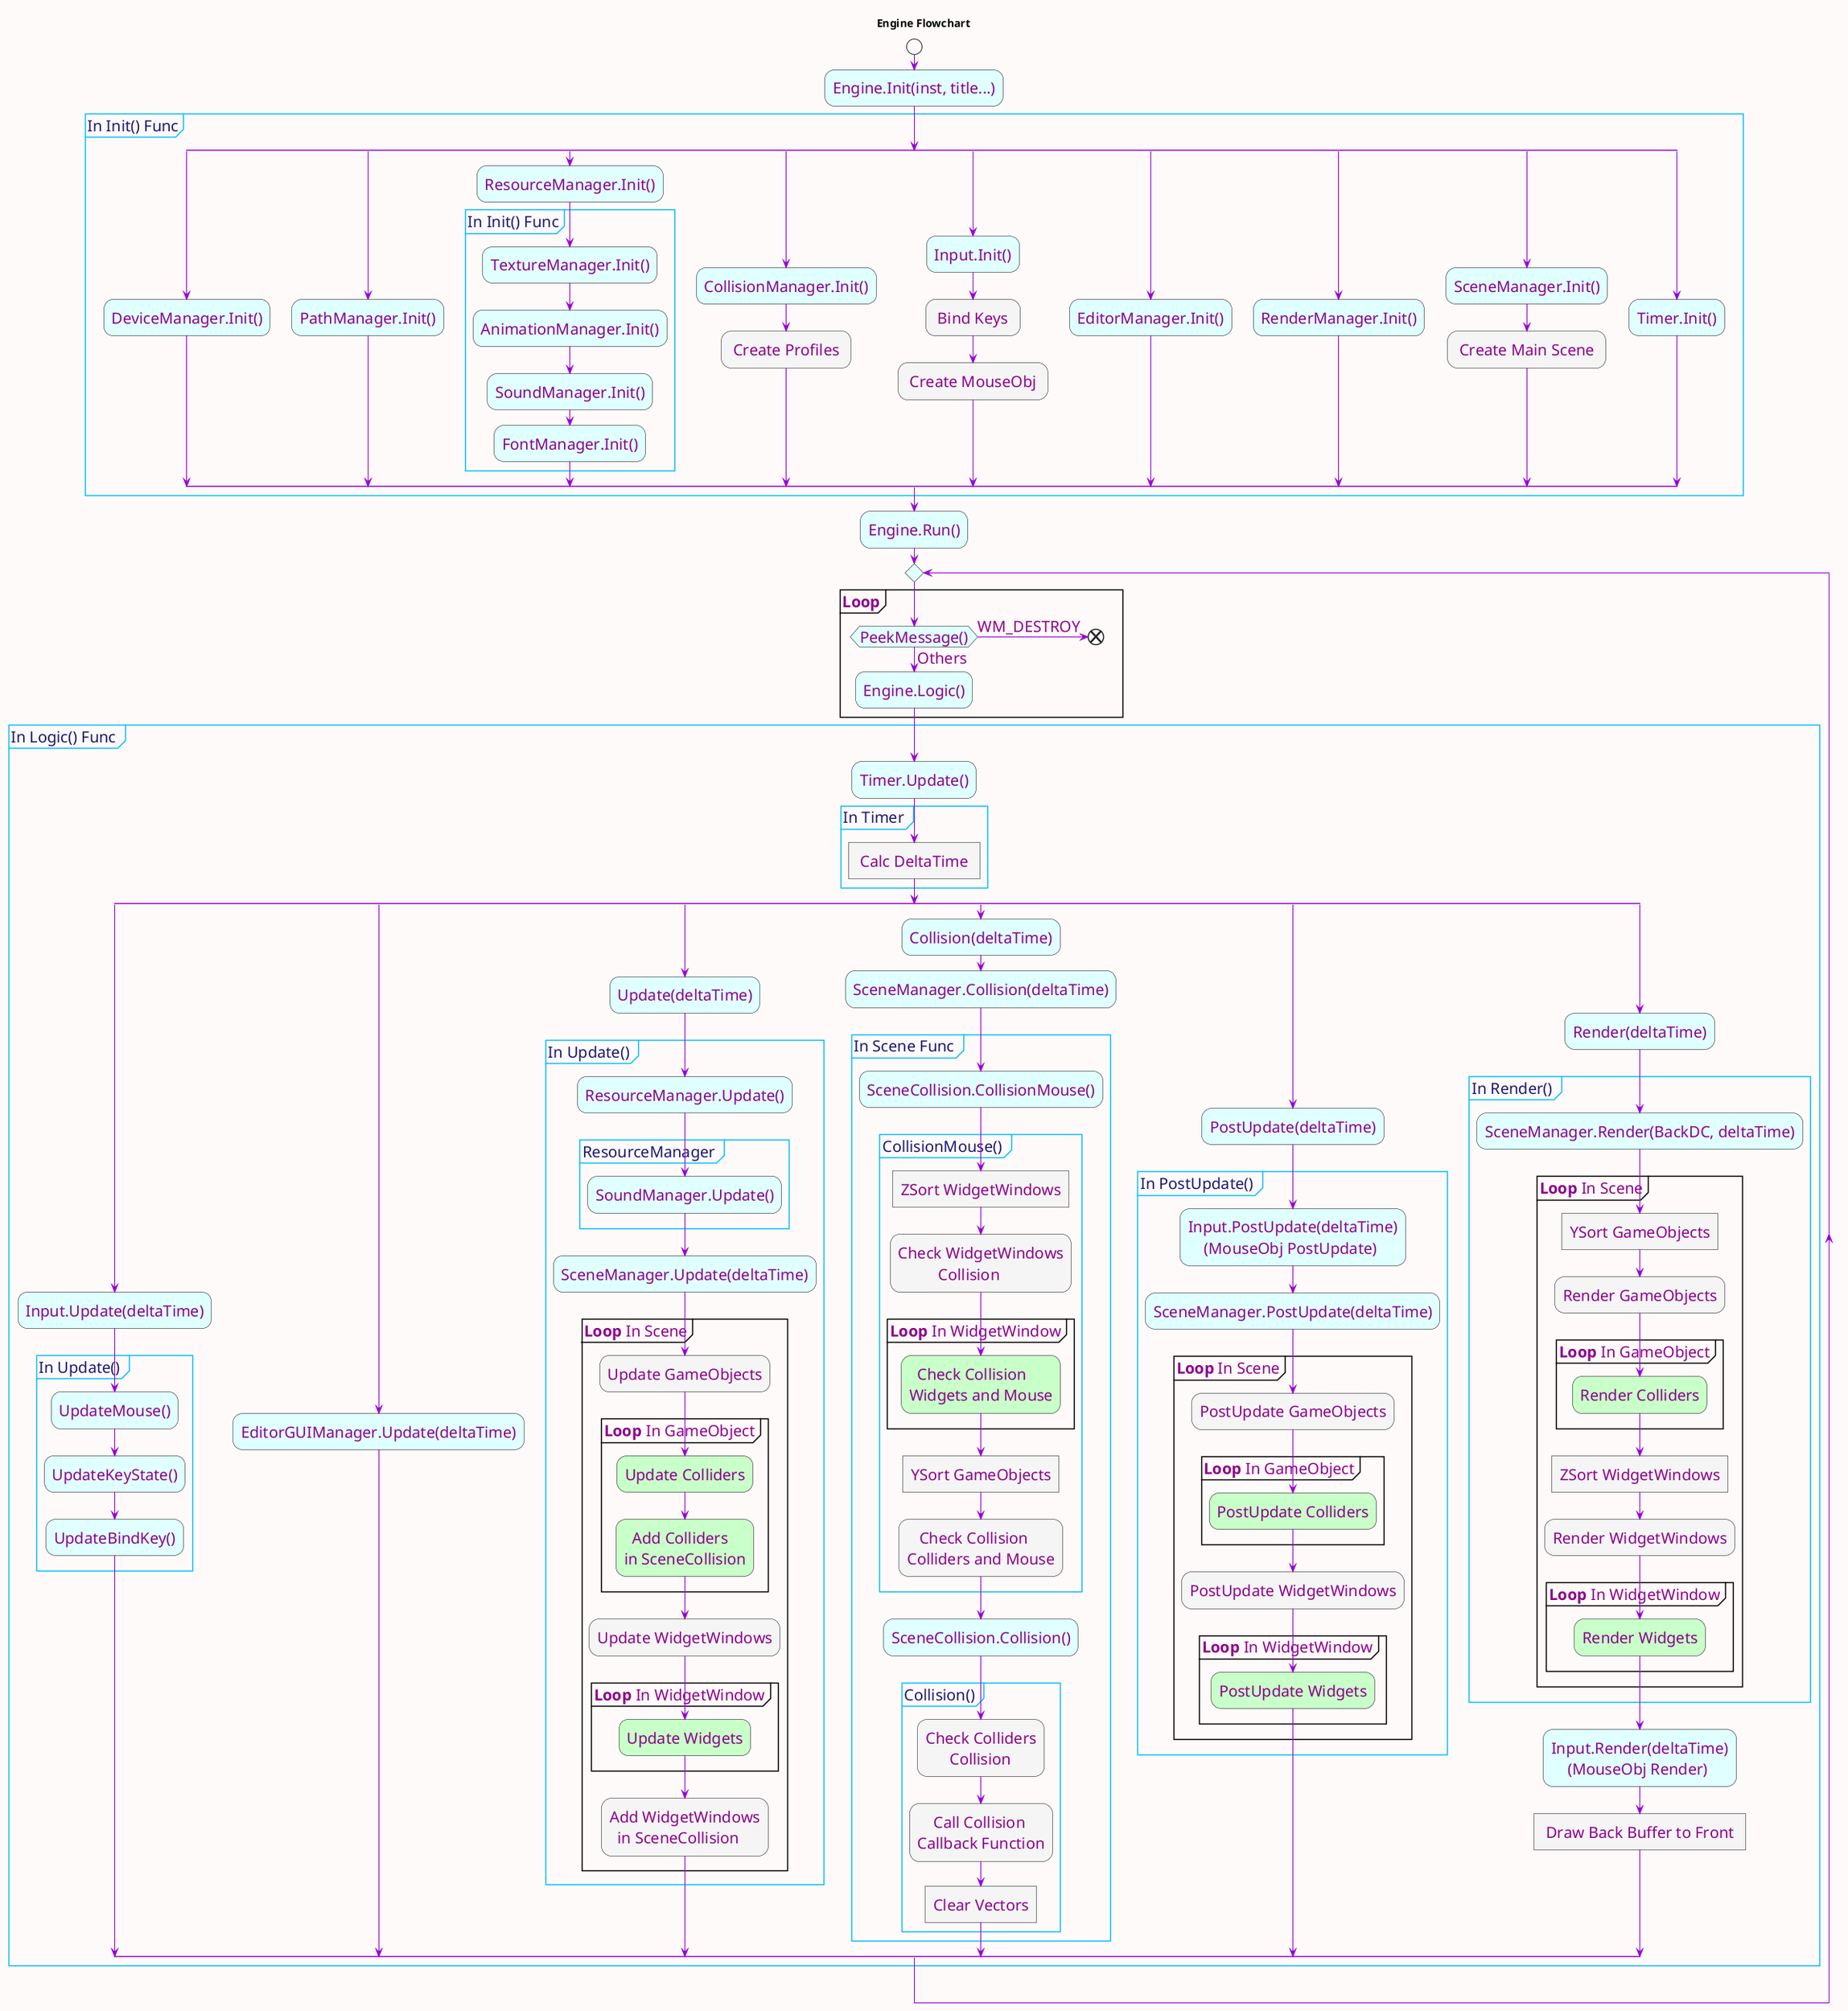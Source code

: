 @startuml DXEngine Framework
title Engine Flowchart

<style>
activityDiagram {
  BackgroundColor Snow
  FontColor DarkMagenta
  'BorderColor #FFFFFF'
  FontName arial
  FontSize 20
  'Padding 10'

  activity {
    BackgroundColor LightCyan
    LineColor Black
  }
  arrow {
    LineColor DarkViolet
  }
  partition {
    FontColor MidnightBlue
    LineColor DeepSkyBlue
    Padding 50
  }
}
</style>
skinparam Shadowing false
skinparam ConditionEndStyle hline

start
:Engine.Init(inst, title...);

partition "In Init() Func" {
  split
    :DeviceManager.Init();
  split again
    :PathManager.Init();
  split again
    :ResourceManager.Init();
    partition "In Init() Func" {
      :TextureManager.Init();
      :AnimationManager.Init();
      :SoundManager.Init();
      :FontManager.Init();
    }
  split again
    :CollisionManager.Init();
    #WhiteSmoke: Create Profiles ;
  split again
    :Input.Init();
    #WhiteSmoke: Bind Keys ;
    #WhiteSmoke: Create MouseObj ;
  split again
    :EditorManager.Init();
  split again
    :RenderManager.Init();
  split again
    :SceneManager.Init();
    #WhiteSmoke: Create Main Scene ;
  split again
    :Timer.Init();
  end split
}

:Engine.Run();
repeat

group **Loop**
if (PeekMessage()) then (WM_DESTROY)
  end
else (Others)

  :Engine.Logic();
endif
end group


partition "In Logic() Func " {
  :Timer.Update();
  partition "In Timer " {
    #WhiteSmoke: Calc DeltaTime ]
  }

  split
    :Input.Update(deltaTime);
    partition "In Update() " {
      :UpdateMouse();
      :UpdateKeyState();
      :UpdateBindKey();
    }

  split again
    :EditorGUIManager.Update(deltaTime);

  split again
    :Update(deltaTime);
    partition "In Update() " {
      :ResourceManager.Update();
      partition "ResourceManager " {
        :SoundManager.Update();
      }

      :SceneManager.Update(deltaTime);
      group **Loop** In Scene

        #WhiteSmoke:Update GameObjects;
        group **Loop** In GameObject
          #TECHNOLOGY:Update Colliders;
          #TECHNOLOGY:  Add Colliders
          in SceneCollision;
        end group

        #WhiteSmoke:Update WidgetWindows;
        group **Loop** In WidgetWindow
          #TECHNOLOGY:Update Widgets;
        end group

          #WhiteSmoke:Add WidgetWindows
            in SceneCollision;
      end group
    }

  split again
    :Collision(deltaTime);

    :SceneManager.Collision(deltaTime);
    partition "In Scene Func " {
      
      :SceneCollision.CollisionMouse();
      partition "CollisionMouse() " {

        #WhiteSmoke:ZSort WidgetWindows]
        #WhiteSmoke:Check WidgetWindows
                  Collision;
        group **Loop** In WidgetWindow
          #TECHNOLOGY:  Check Collision
          Widgets and Mouse;
        end group

        #WhiteSmoke:YSort GameObjects]
        #WhiteSmoke:   Check Collision
        Colliders and Mouse;
      }

      
      :SceneCollision.Collision();
      partition "Collision() " {

        #WhiteSmoke:Check Colliders
              Collision;
        #WhiteSmoke:    Call Collision
        Callback Function;
        #WhiteSmoke:Clear Vectors]
      }
    }

  split again
    :PostUpdate(deltaTime);
    partition "In PostUpdate() " {

      :Input.PostUpdate(deltaTime)
          (MouseObj PostUpdate);

      :SceneManager.PostUpdate(deltaTime);
      group **Loop** In Scene

        #WhiteSmoke:PostUpdate GameObjects;
        group **Loop** In GameObject
          #TECHNOLOGY:PostUpdate Colliders;
        end group

        #WhiteSmoke:PostUpdate WidgetWindows;
        group **Loop** In WidgetWindow
          #TECHNOLOGY:PostUpdate Widgets;
        end group
      end group
    }

  split again
    :Render(deltaTime);
    partition "In Render() " {

      :SceneManager.Render(BackDC, deltaTime);
      group **Loop** In Scene
        #WhiteSmoke:YSort GameObjects]
        #WhiteSmoke:Render GameObjects;
        group **Loop** In GameObject
          #TECHNOLOGY:Render Colliders;
        end group
        
        #WhiteSmoke:ZSort WidgetWindows]
        #WhiteSmoke:Render WidgetWindows;
        group **Loop** In WidgetWindow
          #TECHNOLOGY:Render Widgets;
        end group
      end group
    }

    :Input.Render(deltaTime)
        (MouseObj Render);
    #WhiteSmoke: Draw Back Buffer to Front ]

  end split
}

'stop'
@enduml